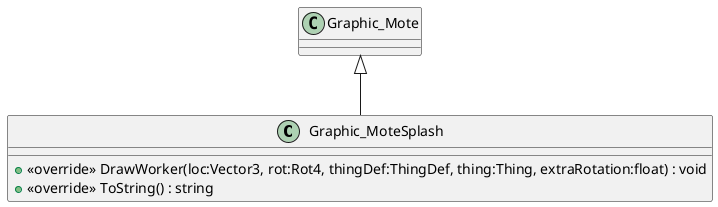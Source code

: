 @startuml
class Graphic_MoteSplash {
    + <<override>> DrawWorker(loc:Vector3, rot:Rot4, thingDef:ThingDef, thing:Thing, extraRotation:float) : void
    + <<override>> ToString() : string
}
Graphic_Mote <|-- Graphic_MoteSplash
@enduml
